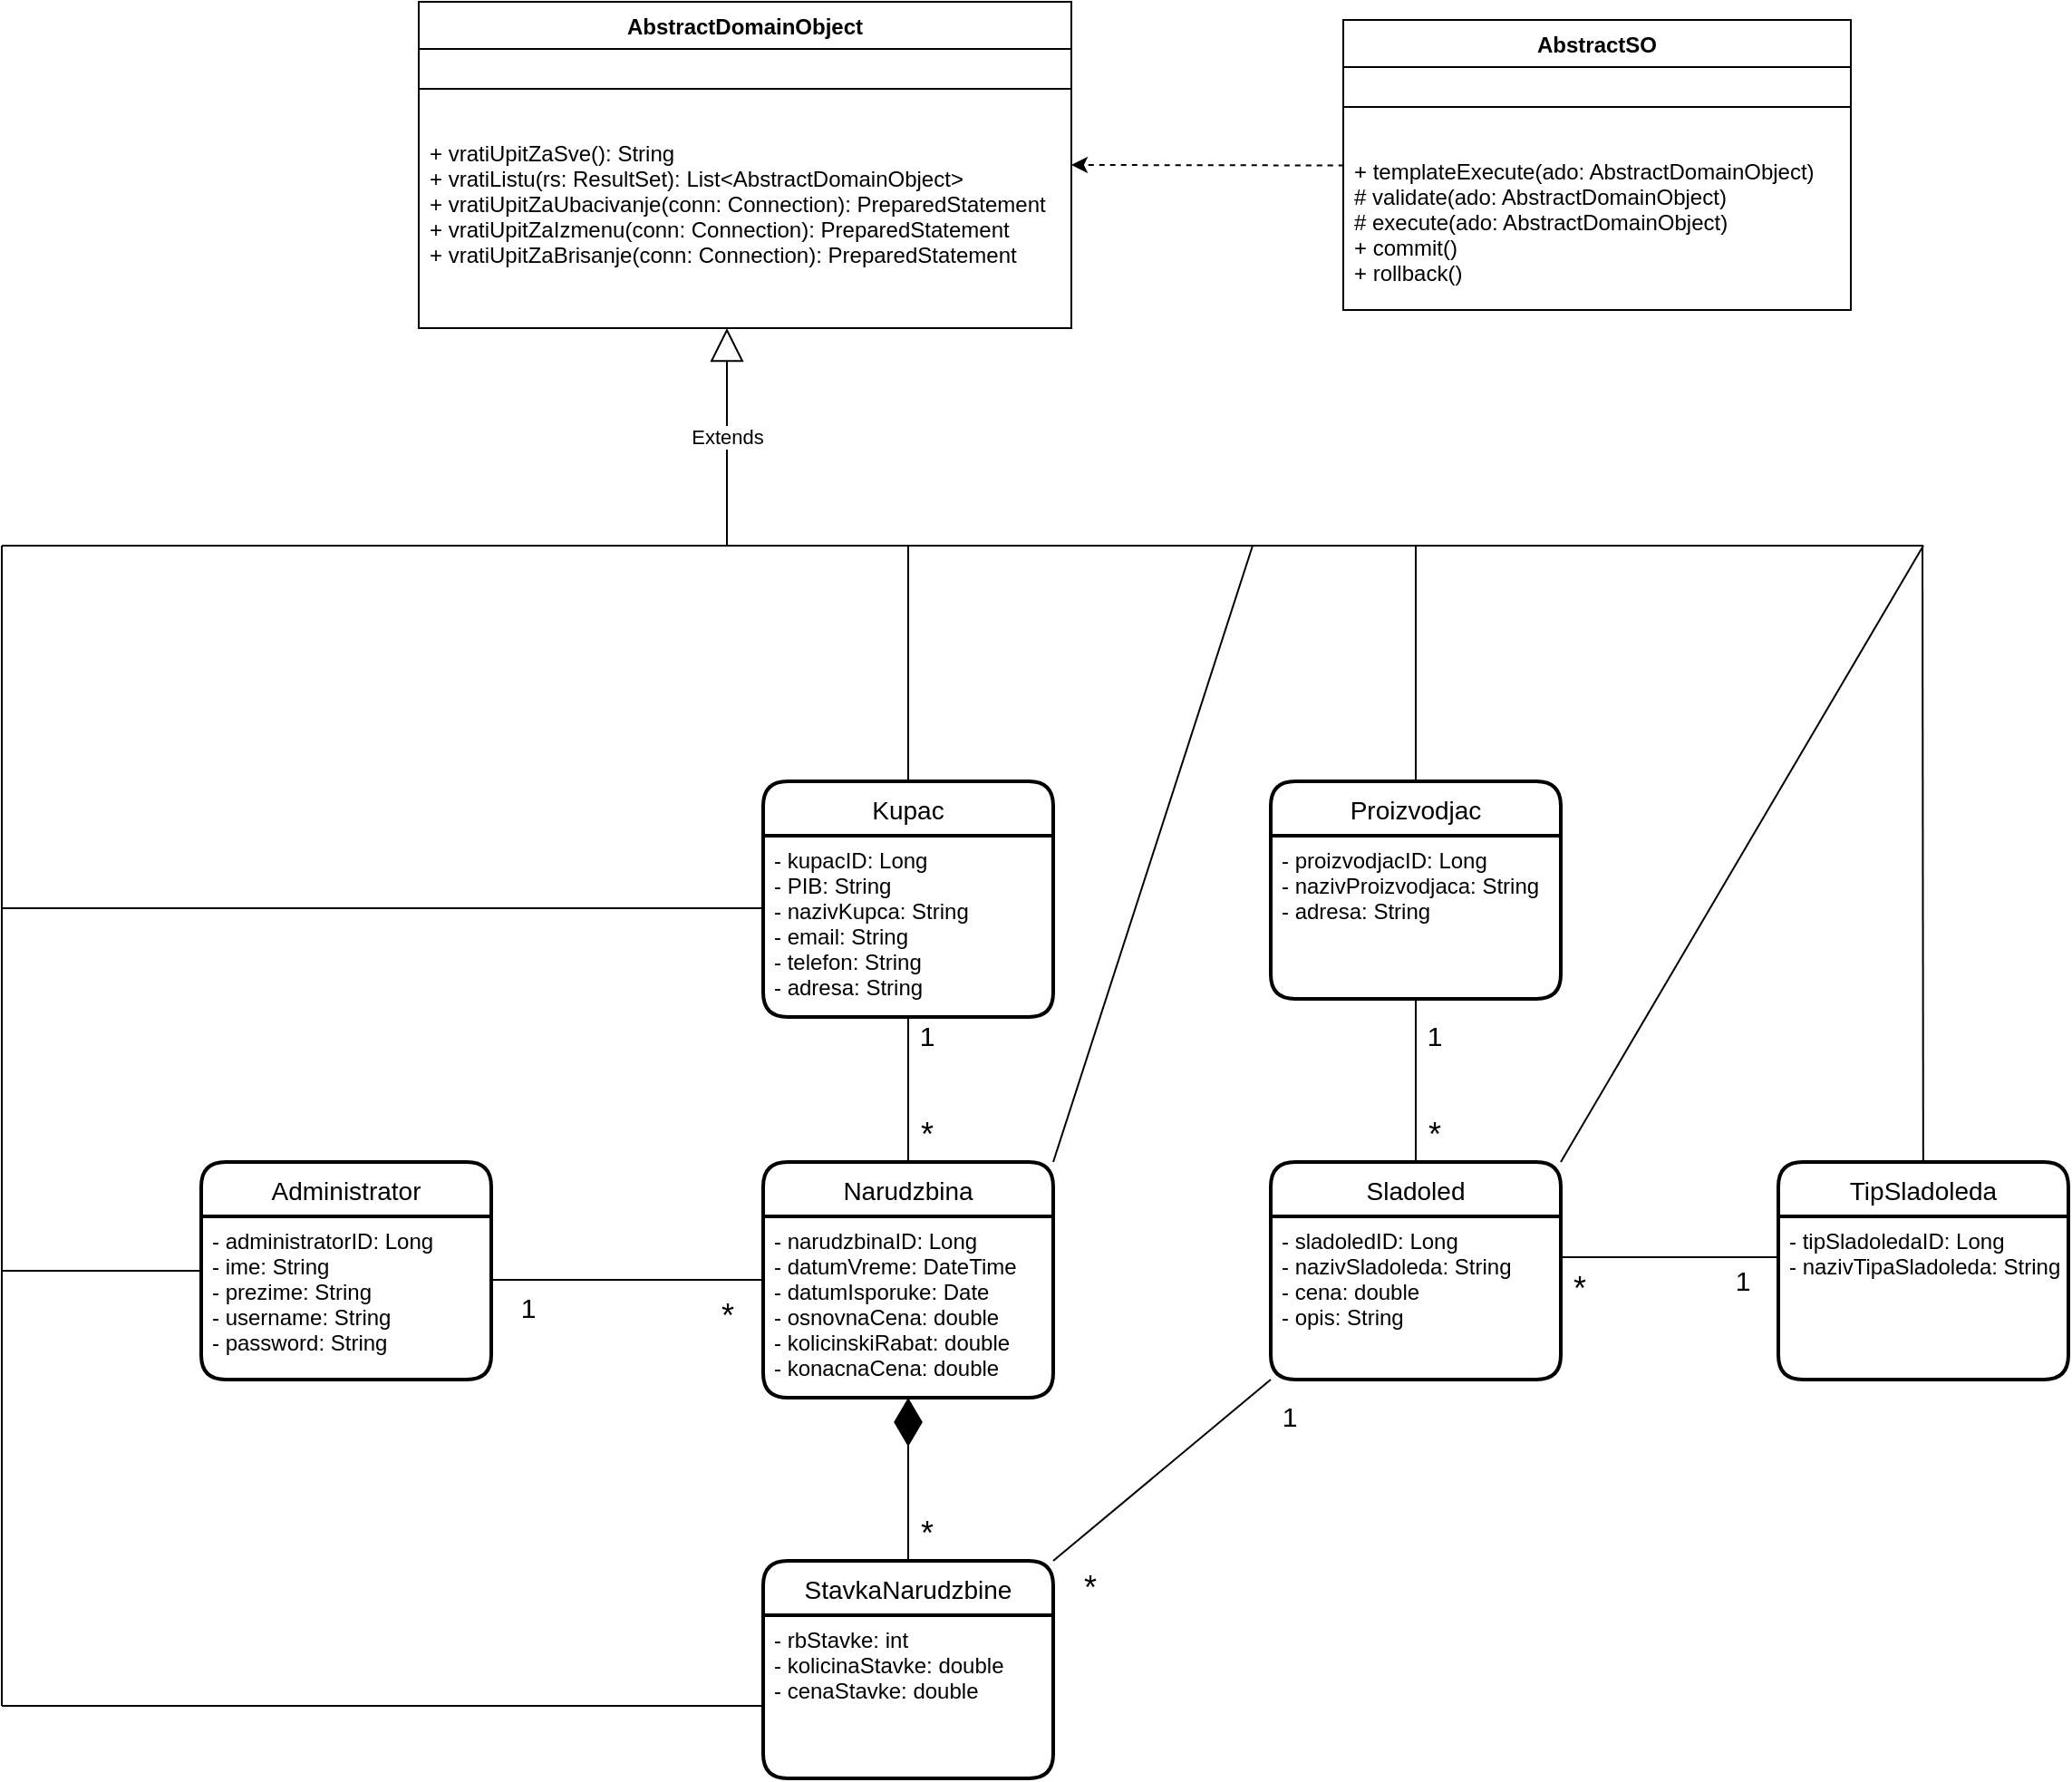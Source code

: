 <mxfile version="16.5.5" type="device"><diagram id="SCHRKwQ3kZekNJs3x4bp" name="Page-1"><mxGraphModel dx="1108" dy="715" grid="1" gridSize="10" guides="1" tooltips="1" connect="1" arrows="1" fold="1" page="1" pageScale="1" pageWidth="850" pageHeight="1100" math="0" shadow="0"><root><mxCell id="0"/><mxCell id="1" parent="0"/><mxCell id="A6v4Xf5epIxVN5saHfMi-1" value="Administrator" style="swimlane;childLayout=stackLayout;horizontal=1;startSize=30;horizontalStack=0;rounded=1;fontSize=14;fontStyle=0;strokeWidth=2;resizeParent=0;resizeLast=1;shadow=0;dashed=0;align=center;" parent="1" vertex="1"><mxGeometry x="350" y="750" width="160" height="120" as="geometry"/></mxCell><mxCell id="A6v4Xf5epIxVN5saHfMi-2" value="- administratorID: Long&#10;- ime: String&#10;- prezime: String&#10;- username: String&#10;- password: String" style="align=left;strokeColor=none;fillColor=none;spacingLeft=4;fontSize=12;verticalAlign=top;resizable=0;rotatable=0;part=1;" parent="A6v4Xf5epIxVN5saHfMi-1" vertex="1"><mxGeometry y="30" width="160" height="90" as="geometry"/></mxCell><mxCell id="A6v4Xf5epIxVN5saHfMi-3" value="Narudzbina" style="swimlane;childLayout=stackLayout;horizontal=1;startSize=30;horizontalStack=0;rounded=1;fontSize=14;fontStyle=0;strokeWidth=2;resizeParent=0;resizeLast=1;shadow=0;dashed=0;align=center;" parent="1" vertex="1"><mxGeometry x="660" y="750" width="160" height="130" as="geometry"/></mxCell><mxCell id="A6v4Xf5epIxVN5saHfMi-4" value="- narudzbinaID: Long&#10;- datumVreme: DateTime&#10;- datumIsporuke: Date&#10;- osnovnaCena: double&#10;- kolicinskiRabat: double&#10;- konacnaCena: double" style="align=left;strokeColor=none;fillColor=none;spacingLeft=4;fontSize=12;verticalAlign=top;resizable=0;rotatable=0;part=1;" parent="A6v4Xf5epIxVN5saHfMi-3" vertex="1"><mxGeometry y="30" width="160" height="100" as="geometry"/></mxCell><mxCell id="A6v4Xf5epIxVN5saHfMi-5" value="StavkaNarudzbine" style="swimlane;childLayout=stackLayout;horizontal=1;startSize=30;horizontalStack=0;rounded=1;fontSize=14;fontStyle=0;strokeWidth=2;resizeParent=0;resizeLast=1;shadow=0;dashed=0;align=center;" parent="1" vertex="1"><mxGeometry x="660" y="970" width="160" height="120" as="geometry"/></mxCell><mxCell id="A6v4Xf5epIxVN5saHfMi-6" value="- rbStavke: int&#10;- kolicinaStavke: double&#10;- cenaStavke: double" style="align=left;strokeColor=none;fillColor=none;spacingLeft=4;fontSize=12;verticalAlign=top;resizable=0;rotatable=0;part=1;" parent="A6v4Xf5epIxVN5saHfMi-5" vertex="1"><mxGeometry y="30" width="160" height="90" as="geometry"/></mxCell><mxCell id="A6v4Xf5epIxVN5saHfMi-7" value="Sladoled" style="swimlane;childLayout=stackLayout;horizontal=1;startSize=30;horizontalStack=0;rounded=1;fontSize=14;fontStyle=0;strokeWidth=2;resizeParent=0;resizeLast=1;shadow=0;dashed=0;align=center;" parent="1" vertex="1"><mxGeometry x="940" y="750" width="160" height="120" as="geometry"/></mxCell><mxCell id="A6v4Xf5epIxVN5saHfMi-8" value="- sladoledID: Long&#10;- nazivSladoleda: String&#10;- cena: double&#10;- opis: String" style="align=left;strokeColor=none;fillColor=none;spacingLeft=4;fontSize=12;verticalAlign=top;resizable=0;rotatable=0;part=1;" parent="A6v4Xf5epIxVN5saHfMi-7" vertex="1"><mxGeometry y="30" width="160" height="90" as="geometry"/></mxCell><mxCell id="A6v4Xf5epIxVN5saHfMi-9" value="Proizvodjac" style="swimlane;childLayout=stackLayout;horizontal=1;startSize=30;horizontalStack=0;rounded=1;fontSize=14;fontStyle=0;strokeWidth=2;resizeParent=0;resizeLast=1;shadow=0;dashed=0;align=center;" parent="1" vertex="1"><mxGeometry x="940" y="540" width="160" height="120" as="geometry"/></mxCell><mxCell id="A6v4Xf5epIxVN5saHfMi-10" value="- proizvodjacID: Long&#10;- nazivProizvodjaca: String&#10;- adresa: String" style="align=left;strokeColor=none;fillColor=none;spacingLeft=4;fontSize=12;verticalAlign=top;resizable=0;rotatable=0;part=1;" parent="A6v4Xf5epIxVN5saHfMi-9" vertex="1"><mxGeometry y="30" width="160" height="90" as="geometry"/></mxCell><mxCell id="A6v4Xf5epIxVN5saHfMi-11" value="TipSladoleda" style="swimlane;childLayout=stackLayout;horizontal=1;startSize=30;horizontalStack=0;rounded=1;fontSize=14;fontStyle=0;strokeWidth=2;resizeParent=0;resizeLast=1;shadow=0;dashed=0;align=center;" parent="1" vertex="1"><mxGeometry x="1220" y="750" width="160" height="120" as="geometry"/></mxCell><mxCell id="A6v4Xf5epIxVN5saHfMi-12" value="- tipSladoledaID: Long&#10;- nazivTipaSladoleda: String" style="align=left;strokeColor=none;fillColor=none;spacingLeft=4;fontSize=12;verticalAlign=top;resizable=0;rotatable=0;part=1;" parent="A6v4Xf5epIxVN5saHfMi-11" vertex="1"><mxGeometry y="30" width="160" height="90" as="geometry"/></mxCell><mxCell id="A6v4Xf5epIxVN5saHfMi-13" value="" style="endArrow=none;html=1;rounded=0;" parent="1" edge="1"><mxGeometry relative="1" as="geometry"><mxPoint x="510" y="815" as="sourcePoint"/><mxPoint x="660" y="815" as="targetPoint"/></mxGeometry></mxCell><mxCell id="A6v4Xf5epIxVN5saHfMi-14" value="" style="endArrow=none;html=1;rounded=0;exitX=0;exitY=1;exitDx=0;exitDy=0;entryX=1;entryY=0;entryDx=0;entryDy=0;" parent="1" source="A6v4Xf5epIxVN5saHfMi-8" target="A6v4Xf5epIxVN5saHfMi-5" edge="1"><mxGeometry relative="1" as="geometry"><mxPoint x="523.04" y="824.65" as="sourcePoint"/><mxPoint x="669.52" y="826.8" as="targetPoint"/></mxGeometry></mxCell><mxCell id="A6v4Xf5epIxVN5saHfMi-15" value="" style="endArrow=none;html=1;rounded=0;exitX=0.5;exitY=0;exitDx=0;exitDy=0;entryX=0.5;entryY=1;entryDx=0;entryDy=0;" parent="1" source="A6v4Xf5epIxVN5saHfMi-7" target="A6v4Xf5epIxVN5saHfMi-10" edge="1"><mxGeometry relative="1" as="geometry"><mxPoint x="533.04" y="834.65" as="sourcePoint"/><mxPoint x="679.52" y="836.8" as="targetPoint"/></mxGeometry></mxCell><mxCell id="A6v4Xf5epIxVN5saHfMi-16" value="" style="endArrow=none;html=1;rounded=0;exitX=1;exitY=0.25;exitDx=0;exitDy=0;entryX=0;entryY=0.25;entryDx=0;entryDy=0;" parent="1" source="A6v4Xf5epIxVN5saHfMi-8" target="A6v4Xf5epIxVN5saHfMi-12" edge="1"><mxGeometry relative="1" as="geometry"><mxPoint x="1030" y="760" as="sourcePoint"/><mxPoint x="1030" y="670" as="targetPoint"/></mxGeometry></mxCell><mxCell id="A6v4Xf5epIxVN5saHfMi-18" value="" style="endArrow=diamondThin;endFill=1;endSize=24;html=1;rounded=0;exitX=0.5;exitY=0;exitDx=0;exitDy=0;entryX=0.5;entryY=1;entryDx=0;entryDy=0;" parent="1" source="A6v4Xf5epIxVN5saHfMi-5" target="A6v4Xf5epIxVN5saHfMi-4" edge="1"><mxGeometry width="160" relative="1" as="geometry"><mxPoint x="800" y="870" as="sourcePoint"/><mxPoint x="960" y="870" as="targetPoint"/></mxGeometry></mxCell><mxCell id="A6v4Xf5epIxVN5saHfMi-19" value="1" style="text;html=1;align=center;verticalAlign=middle;resizable=0;points=[];autosize=1;strokeColor=none;fillColor=none;fontSize=15;" parent="1" vertex="1"><mxGeometry x="520" y="820" width="20" height="20" as="geometry"/></mxCell><mxCell id="A6v4Xf5epIxVN5saHfMi-20" value="1" style="text;html=1;align=center;verticalAlign=middle;resizable=0;points=[];autosize=1;strokeColor=none;fillColor=none;fontSize=15;" parent="1" vertex="1"><mxGeometry x="940" y="880" width="20" height="20" as="geometry"/></mxCell><mxCell id="A6v4Xf5epIxVN5saHfMi-21" value="1" style="text;html=1;align=center;verticalAlign=middle;resizable=0;points=[];autosize=1;strokeColor=none;fillColor=none;fontSize=15;" parent="1" vertex="1"><mxGeometry x="1190" y="805" width="20" height="20" as="geometry"/></mxCell><mxCell id="A6v4Xf5epIxVN5saHfMi-22" value="1" style="text;html=1;align=center;verticalAlign=middle;resizable=0;points=[];autosize=1;strokeColor=none;fillColor=none;fontSize=15;" parent="1" vertex="1"><mxGeometry x="1020" y="670" width="20" height="20" as="geometry"/></mxCell><mxCell id="A6v4Xf5epIxVN5saHfMi-23" value="*" style="text;html=1;align=center;verticalAlign=middle;resizable=0;points=[];autosize=1;strokeColor=none;fillColor=none;fontSize=18;" parent="1" vertex="1"><mxGeometry x="1020" y="720" width="20" height="30" as="geometry"/></mxCell><mxCell id="A6v4Xf5epIxVN5saHfMi-24" value="*" style="text;html=1;align=center;verticalAlign=middle;resizable=0;points=[];autosize=1;strokeColor=none;fillColor=none;fontSize=18;" parent="1" vertex="1"><mxGeometry x="1100" y="805" width="20" height="30" as="geometry"/></mxCell><mxCell id="A6v4Xf5epIxVN5saHfMi-25" value="*" style="text;html=1;align=center;verticalAlign=middle;resizable=0;points=[];autosize=1;strokeColor=none;fillColor=none;fontSize=18;" parent="1" vertex="1"><mxGeometry x="830" y="970" width="20" height="30" as="geometry"/></mxCell><mxCell id="A6v4Xf5epIxVN5saHfMi-26" value="*" style="text;html=1;align=center;verticalAlign=middle;resizable=0;points=[];autosize=1;strokeColor=none;fillColor=none;fontSize=18;" parent="1" vertex="1"><mxGeometry x="740" y="940" width="20" height="30" as="geometry"/></mxCell><mxCell id="A6v4Xf5epIxVN5saHfMi-27" value="*" style="text;html=1;align=center;verticalAlign=middle;resizable=0;points=[];autosize=1;strokeColor=none;fillColor=none;fontSize=18;" parent="1" vertex="1"><mxGeometry x="630" y="820" width="20" height="30" as="geometry"/></mxCell><mxCell id="A6v4Xf5epIxVN5saHfMi-28" value="Kupac" style="swimlane;childLayout=stackLayout;horizontal=1;startSize=30;horizontalStack=0;rounded=1;fontSize=14;fontStyle=0;strokeWidth=2;resizeParent=0;resizeLast=1;shadow=0;dashed=0;align=center;" parent="1" vertex="1"><mxGeometry x="660" y="540" width="160" height="130" as="geometry"/></mxCell><mxCell id="A6v4Xf5epIxVN5saHfMi-29" value="- kupacID: Long&#10;- PIB: String&#10;- nazivKupca: String&#10;- email: String&#10;- telefon: String&#10;- adresa: String" style="align=left;strokeColor=none;fillColor=none;spacingLeft=4;fontSize=12;verticalAlign=top;resizable=0;rotatable=0;part=1;" parent="A6v4Xf5epIxVN5saHfMi-28" vertex="1"><mxGeometry y="30" width="160" height="100" as="geometry"/></mxCell><mxCell id="A6v4Xf5epIxVN5saHfMi-30" value="" style="endArrow=none;html=1;rounded=0;exitX=0.5;exitY=1;exitDx=0;exitDy=0;entryX=0.5;entryY=0;entryDx=0;entryDy=0;" parent="1" source="A6v4Xf5epIxVN5saHfMi-29" target="A6v4Xf5epIxVN5saHfMi-3" edge="1"><mxGeometry relative="1" as="geometry"><mxPoint x="950" y="880" as="sourcePoint"/><mxPoint x="830" y="980" as="targetPoint"/></mxGeometry></mxCell><mxCell id="A6v4Xf5epIxVN5saHfMi-32" value="*" style="text;html=1;align=center;verticalAlign=middle;resizable=0;points=[];autosize=1;strokeColor=none;fillColor=none;fontSize=18;" parent="1" vertex="1"><mxGeometry x="740" y="720" width="20" height="30" as="geometry"/></mxCell><mxCell id="A6v4Xf5epIxVN5saHfMi-33" value="1" style="text;html=1;align=center;verticalAlign=middle;resizable=0;points=[];autosize=1;strokeColor=none;fillColor=none;fontSize=15;" parent="1" vertex="1"><mxGeometry x="740" y="670" width="20" height="20" as="geometry"/></mxCell><mxCell id="x1jz6sdIJYK8lB9y3xyq-1" value="" style="endArrow=none;html=1;strokeColor=default;curved=1;" edge="1" parent="1"><mxGeometry width="50" height="50" relative="1" as="geometry"><mxPoint x="240" y="1050" as="sourcePoint"/><mxPoint x="240" y="410" as="targetPoint"/></mxGeometry></mxCell><mxCell id="x1jz6sdIJYK8lB9y3xyq-2" value="" style="endArrow=none;html=1;strokeColor=default;curved=1;" edge="1" parent="1"><mxGeometry width="50" height="50" relative="1" as="geometry"><mxPoint x="240" y="1050" as="sourcePoint"/><mxPoint x="660" y="1050" as="targetPoint"/></mxGeometry></mxCell><mxCell id="x1jz6sdIJYK8lB9y3xyq-3" value="" style="endArrow=none;html=1;strokeColor=default;curved=1;" edge="1" parent="1"><mxGeometry width="50" height="50" relative="1" as="geometry"><mxPoint x="240" y="810" as="sourcePoint"/><mxPoint x="350" y="810" as="targetPoint"/></mxGeometry></mxCell><mxCell id="x1jz6sdIJYK8lB9y3xyq-4" value="" style="endArrow=none;html=1;strokeColor=default;curved=1;" edge="1" parent="1"><mxGeometry width="50" height="50" relative="1" as="geometry"><mxPoint x="240" y="610" as="sourcePoint"/><mxPoint x="660" y="610" as="targetPoint"/></mxGeometry></mxCell><mxCell id="x1jz6sdIJYK8lB9y3xyq-5" value="" style="endArrow=none;html=1;strokeColor=default;curved=1;" edge="1" parent="1"><mxGeometry width="50" height="50" relative="1" as="geometry"><mxPoint x="240" y="410" as="sourcePoint"/><mxPoint x="1300" y="410" as="targetPoint"/></mxGeometry></mxCell><mxCell id="x1jz6sdIJYK8lB9y3xyq-6" value="" style="endArrow=none;html=1;strokeColor=default;curved=1;exitX=0.5;exitY=0;exitDx=0;exitDy=0;" edge="1" parent="1" source="A6v4Xf5epIxVN5saHfMi-28"><mxGeometry width="50" height="50" relative="1" as="geometry"><mxPoint x="570" y="440" as="sourcePoint"/><mxPoint x="740" y="410" as="targetPoint"/></mxGeometry></mxCell><mxCell id="x1jz6sdIJYK8lB9y3xyq-7" value="" style="endArrow=none;html=1;strokeColor=default;curved=1;exitX=0.5;exitY=0;exitDx=0;exitDy=0;" edge="1" parent="1"><mxGeometry width="50" height="50" relative="1" as="geometry"><mxPoint x="1020" y="540" as="sourcePoint"/><mxPoint x="1020" y="410" as="targetPoint"/></mxGeometry></mxCell><mxCell id="x1jz6sdIJYK8lB9y3xyq-8" value="" style="endArrow=none;html=1;strokeColor=default;curved=1;" edge="1" parent="1" source="A6v4Xf5epIxVN5saHfMi-11"><mxGeometry width="50" height="50" relative="1" as="geometry"><mxPoint x="1299.52" y="540" as="sourcePoint"/><mxPoint x="1299.52" y="410" as="targetPoint"/></mxGeometry></mxCell><mxCell id="x1jz6sdIJYK8lB9y3xyq-10" value="" style="endArrow=none;html=1;strokeColor=default;curved=1;" edge="1" parent="1"><mxGeometry width="50" height="50" relative="1" as="geometry"><mxPoint x="1100" y="750" as="sourcePoint"/><mxPoint x="1300" y="410" as="targetPoint"/></mxGeometry></mxCell><mxCell id="x1jz6sdIJYK8lB9y3xyq-11" value="" style="endArrow=none;html=1;strokeColor=default;curved=1;exitX=1;exitY=0;exitDx=0;exitDy=0;" edge="1" parent="1" source="A6v4Xf5epIxVN5saHfMi-3"><mxGeometry width="50" height="50" relative="1" as="geometry"><mxPoint x="1000" y="630" as="sourcePoint"/><mxPoint x="930" y="410" as="targetPoint"/></mxGeometry></mxCell><mxCell id="x1jz6sdIJYK8lB9y3xyq-12" value="Extends" style="endArrow=block;endSize=16;endFill=0;html=1;strokeColor=default;curved=1;" edge="1" parent="1"><mxGeometry width="160" relative="1" as="geometry"><mxPoint x="640" y="410" as="sourcePoint"/><mxPoint x="640" y="290" as="targetPoint"/></mxGeometry></mxCell><mxCell id="x1jz6sdIJYK8lB9y3xyq-13" value="AbstractDomainObject" style="swimlane;fontStyle=1;align=center;verticalAlign=top;childLayout=stackLayout;horizontal=1;startSize=26;horizontalStack=0;resizeParent=1;resizeParentMax=0;resizeLast=0;collapsible=1;marginBottom=0;" vertex="1" parent="1"><mxGeometry x="470" y="110" width="360" height="180" as="geometry"/></mxCell><mxCell id="x1jz6sdIJYK8lB9y3xyq-15" value="" style="line;strokeWidth=1;fillColor=none;align=left;verticalAlign=middle;spacingTop=-1;spacingLeft=3;spacingRight=3;rotatable=0;labelPosition=right;points=[];portConstraint=eastwest;" vertex="1" parent="x1jz6sdIJYK8lB9y3xyq-13"><mxGeometry y="26" width="360" height="44" as="geometry"/></mxCell><mxCell id="x1jz6sdIJYK8lB9y3xyq-16" value="+ vratiUpitZaSve(): String&#10;+ vratiListu(rs: ResultSet): List&lt;AbstractDomainObject&gt;&#10;+ vratiUpitZaUbacivanje(conn: Connection): PreparedStatement&#10;+ vratiUpitZaIzmenu(conn: Connection): PreparedStatement&#10;+ vratiUpitZaBrisanje(conn: Connection): PreparedStatement" style="text;strokeColor=none;fillColor=none;align=left;verticalAlign=top;spacingLeft=4;spacingRight=4;overflow=hidden;rotatable=0;points=[[0,0.5],[1,0.5]];portConstraint=eastwest;" vertex="1" parent="x1jz6sdIJYK8lB9y3xyq-13"><mxGeometry y="70" width="360" height="110" as="geometry"/></mxCell><mxCell id="x1jz6sdIJYK8lB9y3xyq-17" value="AbstractSO" style="swimlane;fontStyle=1;align=center;verticalAlign=top;childLayout=stackLayout;horizontal=1;startSize=26;horizontalStack=0;resizeParent=1;resizeParentMax=0;resizeLast=0;collapsible=1;marginBottom=0;" vertex="1" parent="1"><mxGeometry x="980" y="120" width="280" height="160" as="geometry"/></mxCell><mxCell id="x1jz6sdIJYK8lB9y3xyq-18" value="" style="line;strokeWidth=1;fillColor=none;align=left;verticalAlign=middle;spacingTop=-1;spacingLeft=3;spacingRight=3;rotatable=0;labelPosition=right;points=[];portConstraint=eastwest;" vertex="1" parent="x1jz6sdIJYK8lB9y3xyq-17"><mxGeometry y="26" width="280" height="44" as="geometry"/></mxCell><mxCell id="x1jz6sdIJYK8lB9y3xyq-19" value="+ templateExecute(ado: AbstractDomainObject)&#10;# validate(ado: AbstractDomainObject)&#10;# execute(ado: AbstractDomainObject)&#10;+ commit()&#10;+ rollback()" style="text;strokeColor=none;fillColor=none;align=left;verticalAlign=top;spacingLeft=4;spacingRight=4;overflow=hidden;rotatable=0;points=[[0,0.5],[1,0.5]];portConstraint=eastwest;" vertex="1" parent="x1jz6sdIJYK8lB9y3xyq-17"><mxGeometry y="70" width="280" height="90" as="geometry"/></mxCell><mxCell id="x1jz6sdIJYK8lB9y3xyq-20" value="" style="endArrow=classic;html=1;strokeColor=default;curved=1;dashed=1;exitX=0.001;exitY=0.114;exitDx=0;exitDy=0;exitPerimeter=0;" edge="1" parent="1" source="x1jz6sdIJYK8lB9y3xyq-19"><mxGeometry width="50" height="50" relative="1" as="geometry"><mxPoint x="930" y="450" as="sourcePoint"/><mxPoint x="830" y="200" as="targetPoint"/></mxGeometry></mxCell></root></mxGraphModel></diagram></mxfile>
